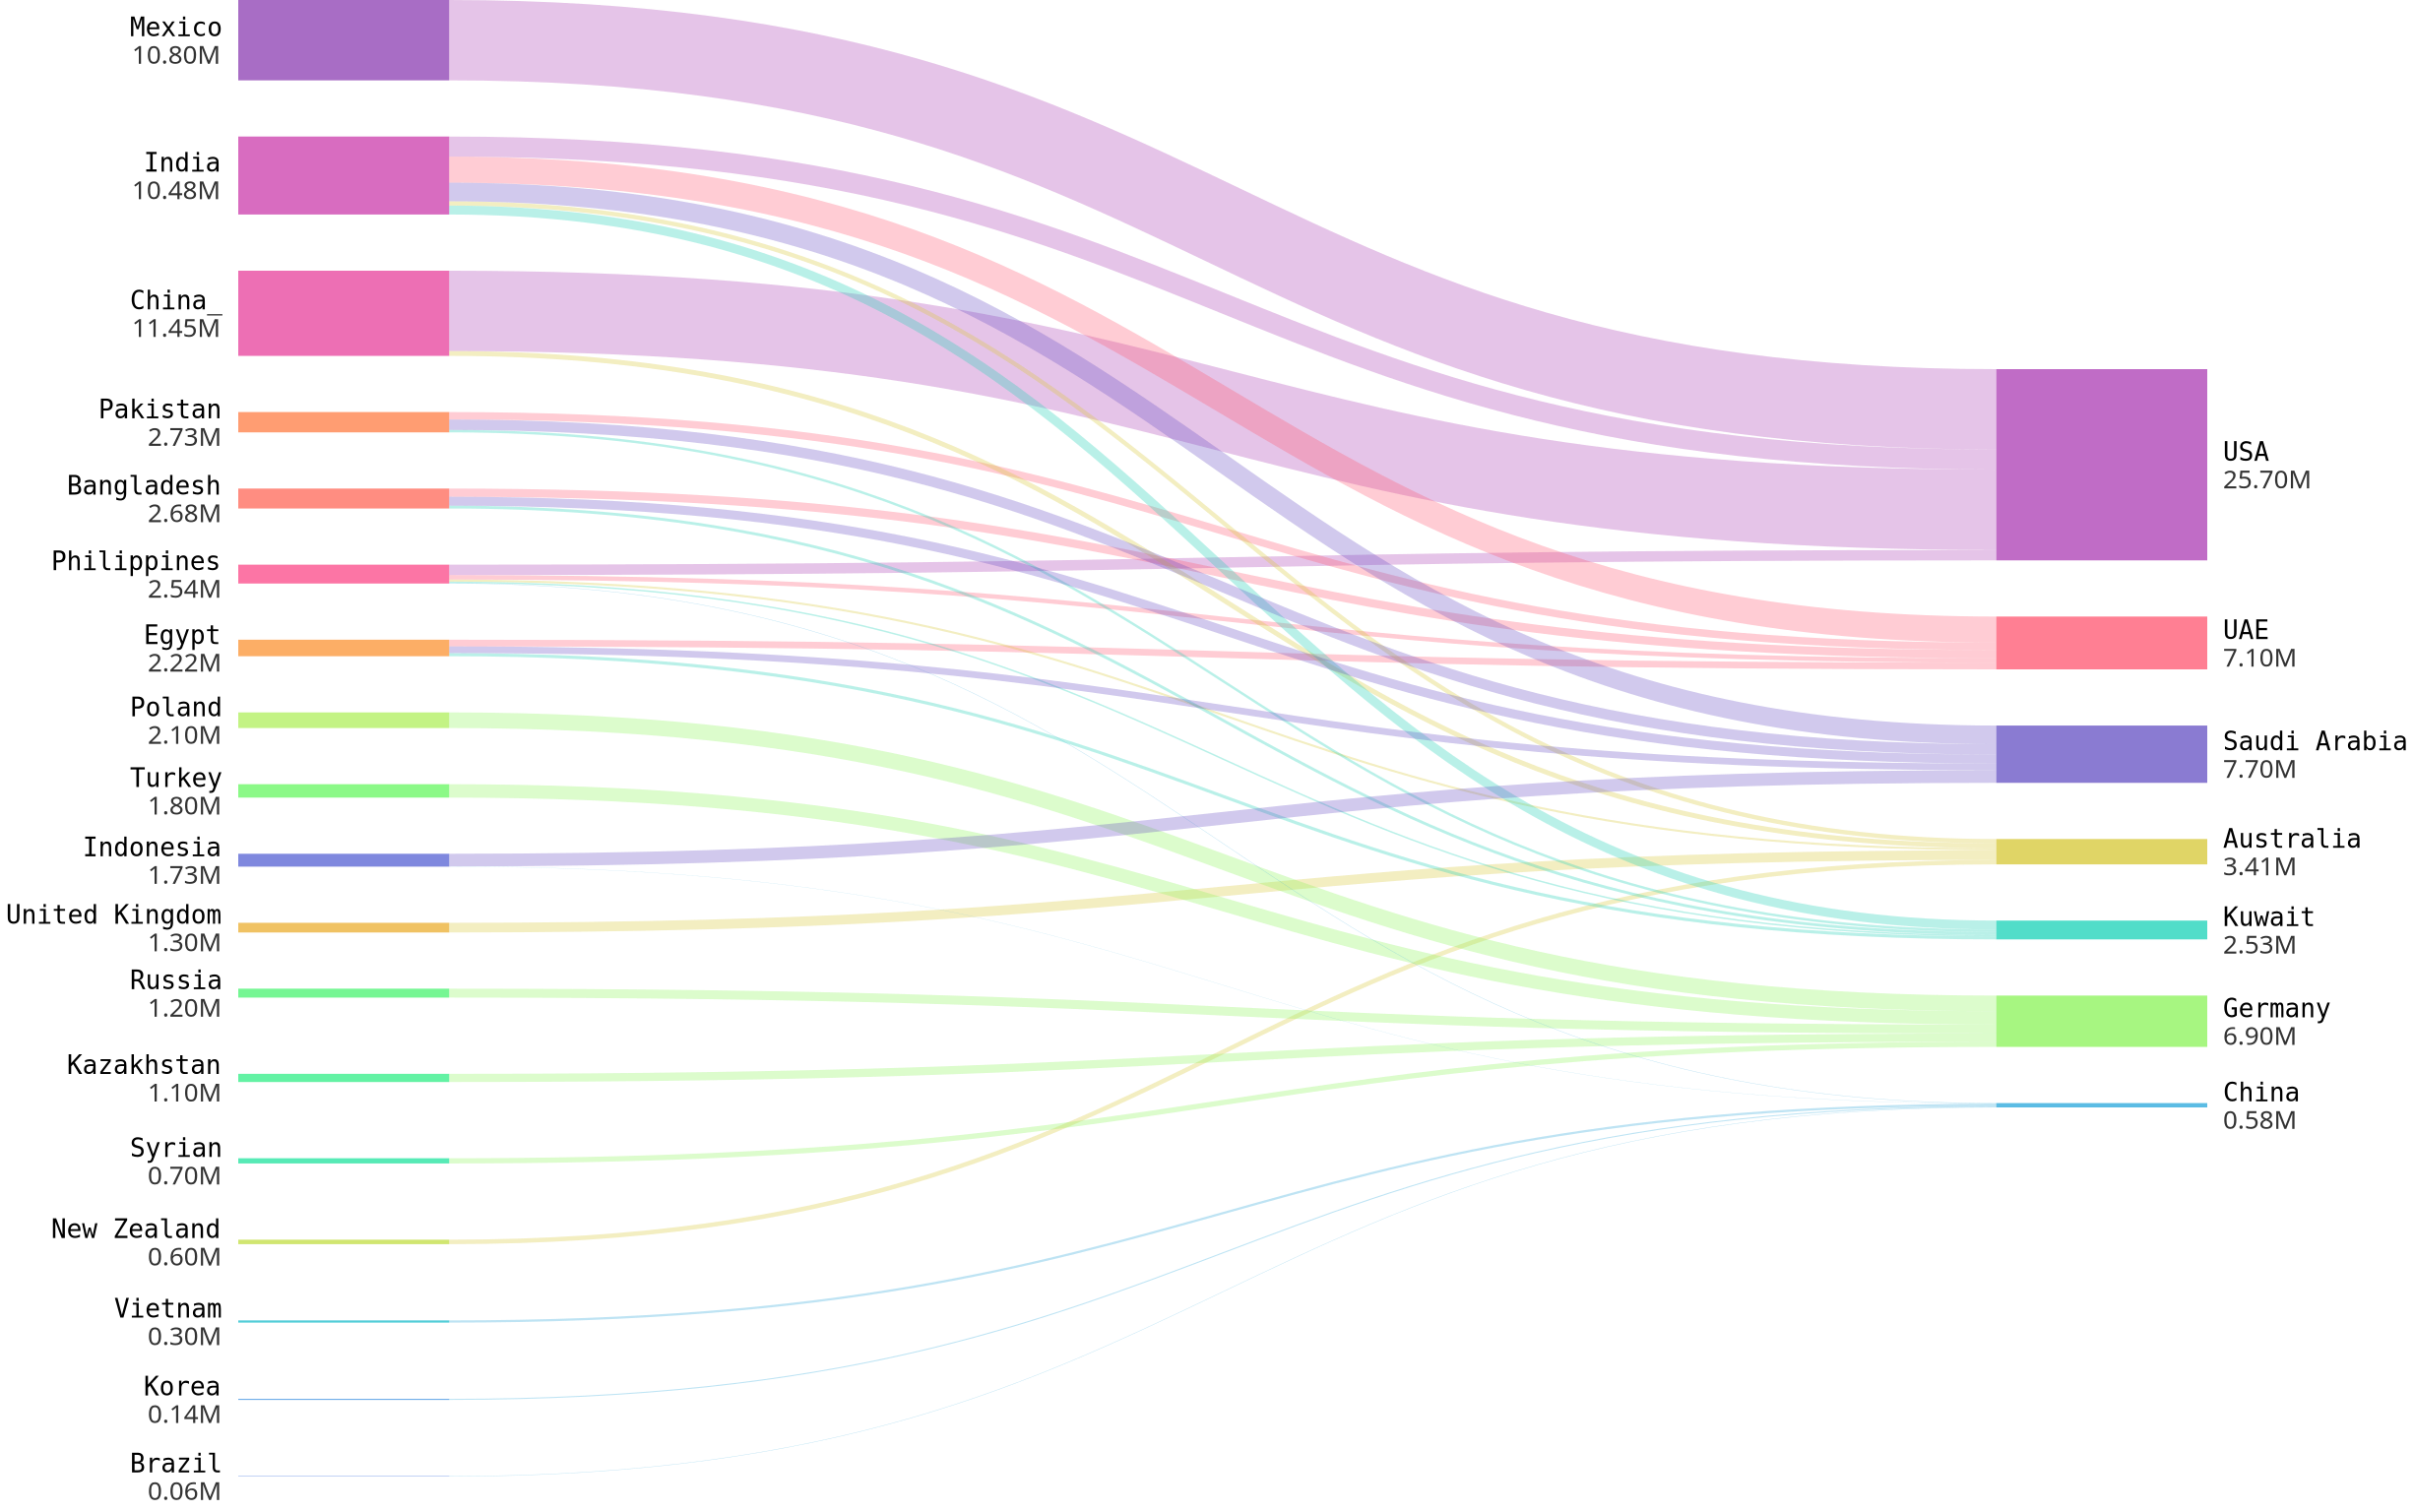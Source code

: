 {
    "$schema": "https://vega.github.io/schema/vega/v5.json",
    "description": "Sankey Chart by David Bacci: https://www.linkedin.com/in/davbacci/",
    "width":1000,
    "height": 750,
    "background":"transparent",
    "signals": [
      {
        "name": "standardGap",
        "value": 14,
        "description": "Gap as a percentage of full domain"
      },
      {
        "name": "base",
        "value": "center",
        "description": "How to stack(center or zero)"
      }
    ],
    "data": [
      {
        "name": "input",
        "values": [
          {"category": "India","stack": 1,"sort": 2,"labels": "left"},
          {"category": "China_","stack": 1,"sort": 3,"labels": "left"},
          {"category": "Mexico","stack": 1,"sort": 1,"labels": "left"},
          {"category": "Philippines", "stack": 1, "sort": 6, "labels": "left"},
          {"category": "Bangladesh", "stack": 1, "sort": 5, "labels": "left"},
          {"category": "Pakistan", "stack": 1, "sort": 4, "labels": "left"},
          {"category": "El Salvador", "stack": 1, "sort": 1, "labels": "left"},
          {"category": "Egypt","stack": 1,"sort": 7,"labels": "left"},
          {"category": "United Kingdom", "stack": 1, "sort": 11, "labels": "left"},
          {"category": "New Zealand", "stack": 1, "sort": 15, "labels": "left","gap":5},
          {"category": "Poland", "stack": 1, "sort": 8, "labels": "left"},
          {"category": "Turkey", "stack": 1, "sort": 9, "labels": "left"},
          {"category": "Russia", "stack": 1, "sort": 12, "labels": "left"},
          {"category": "Kazakhstan", "stack": 1, "sort": 13, "labels": "left","gap":5},
          {"category": "Syrian", "stack": 1, "sort": 14, "labels": "left","gap":5},
          {"category": "Vietnam", "stack": 1, "sort": 16, "labels": "left","gap":5},
          {"category": "Korea", "stack": 1, "sort": 17, "labels": "left","gap":5},
          {"category": "Brazil", "stack": 1, "sort": 18, "labels": "left","gap":5},
          {"category": "Indonesia", "stack": 1, "sort": 10, "labels": "left"},
          {"category": "USA", "stack": 2, "sort": 1},
          {"category": "UAE", "stack": 2, "sort": 2},
          {"category": "Australia", "stack": 2, "sort": 3},
          {"category": "Kuwait", "stack": 2, "sort": 4},
          {"category": "Germany", "stack": 2, "sort": 5},
          {"category": "China", "stack": 2, "sort": 6},
          {"category": "Saudi Arabia", "stack": 2, "sort": 3},




          {"source": "Mexico", "destination": "USA", "value": 10.8},
          {"source": "India", "destination": "USA", "value": 2.7},
          {"source": "China_", "destination": "USA", "value": 10.8},
          {"source": "Philippines", "destination": "USA", "value": 1.4},
          {"source": "India", "destination": "UAE", "value": 3.5},
          {"source": "Bangladesh", "destination": "UAE", "value": 1.1},
          {"source": "Pakistan", "destination": "UAE", "value": 1},
          {"source": "Egypt", "destination": "UAE", "value": 0.9},
          {"source": "Philippines", "destination": "UAE", "value": 0.6},
          {"source": "United Kingdom", "destination": "Australia", "value": 1.3},
          {"source": "China_", "destination": "Australia", "value": 0.65},
          {"source": "New Zealand", "destination": "Australia", "value": 0.6},
          {"source": "India", "destination": "Australia", "value": 0.58},
          {"source": "Philippines", "destination": "Australia", "value": 0.28},
          {"source": "Poland", "destination": "Germany", "value": 2.1},
          {"source": "Turkey", "destination": "Germany", "value": 1.8},
          {"source": "Russia", "destination": "Germany", "value": 1.2},
          {"source": "Kazakhstan", "destination": "Germany", "value": 1.1},
          {"source": "Syrian", "destination": "Germany", "value": 0.7},
          {"source": "India", "destination": "Kuwait", "value": 1.2},
          {"source": "Egypt", "destination": "Kuwait", "value": 0.42},
          {"source": "Bangladesh", "destination": "Kuwait", "value": 0.38},
          {"source": "Pakistan", "destination": "Kuwait", "value": 0.33},
          {"source": "Philippines", "destination": "Kuwait", "value": 0.20},
          {"source": "Vietnam", "destination": "China", "value": 0.3},
          {"source": "Korea", "destination": "China", "value": 0.14},
          {"source": "Brazil", "destination": "China", "value": 0.057},
          {"source": "Philippines", "destination": "China", "value": 0.056},
          {"source": "Indonesia", "destination": "China", "value": 0.03},
          {"source": "India", "destination": "Saudi Arabia", "value": 2.5},
          {"source": "Indonesia", "destination": "Saudi Arabia", "value": 1.7},
          {"source": "Pakistan", "destination": "Saudi Arabia", "value": 1.4},
          {"source": "Bangladesh", "destination": "Saudi Arabia", "value": 1.2},
          {"source": "Egypt", "destination": "Saudi Arabia", "value": 0.9}
        ]
      },
      {
        "name": "stacks",
        "source": "input",
        "transform": [
          {"type": "filter", "expr": "datum.source != null"},
          {"type": "formula", "as": "end", "expr": "['source','destination']"},
          {
            "type": "formula",
            "as": "name",
            "expr": "[ datum.source,datum.destination]"
          },
          {"type": "project", "fields": ["end", "name", "value"]},
          {"type": "flatten", "fields": ["end", "name"]},
          {
            "type": "lookup",
            "from": "input",
            "key": "category",
            "values": ["stack", "sort", "gap", "labels"],
            "fields": ["name"],
            "as": ["stack", "sort", "gap", "labels"]
          },
          {
            "type": "aggregate",
            "fields": ["value", "stack", "sort", "gap", "labels"],
            "groupby": ["end", "name"],
            "ops": ["sum", "max", "max", "max", "max"],
            "as": ["value", "stack", "sort", "gap", "labels"]
          },
          {
            "type": "aggregate",
            "fields": ["value", "stack", "sort", "gap", "labels"],
            "groupby": ["name"],
            "ops": ["max", "max", "max", "max", "max"],
            "as": ["value", "stack", "sort", "gap", "labels"]
          },
          {"type": "formula", "as": "gap", "expr": "datum.gap?datum.gap:0"}
        ]
      },
      {
        "name": "maxValue",
        "source": ["stacks"],
        "transform": [
          {
            "type": "aggregate",
            "fields": ["value"],
            "groupby": ["stack"],
            "ops": ["sum"],
            "as": ["value"]
          },
          {
            "type": "aggregate",
            "fields": ["value"],
            "ops": ["max"],
            "as": ["value"]
          }
        ]
      },
      {
        "name": "plottedStacks",
        "source": ["stacks"],
        "transform": [
          {
            "type": "formula",
            "as": "spacer",
            "expr": " (data('maxValue')[0].value/100)*(standardGap+datum.gap)"
          },
          {"type": "formula", "as": "type", "expr": "['data','spacer']"},
          {
            "type": "formula",
            "as": "spacedValue",
            "expr": "[datum.value,datum.spacer]"
          },
          {"type": "flatten", "fields": ["type", "spacedValue"]},
          {
            "type": "stack",
            "groupby": ["stack"],
            "sort": {"field": "sort", "order": "descending"},
            "field": "spacedValue",
            "offset": {"signal": "base"}
          },
          {"type": "formula", "expr": "((datum.value)/2)+datum.y0", "as": "yc"}
        ]
      },
      {
        "name": "finalTable",
        "source": ["plottedStacks"],
        "transform": [{"type": "filter", "expr": "datum.type == 'data'"}]
      },
      {
        "name": "linkTable",
        "source": ["input"],
        "transform": [
          {"type": "filter", "expr": "datum.source != null"},
          {
            "type": "lookup",
            "from": "finalTable",
            "key": "name",
            "values": ["y0", "y1", "stack", "sort"],
            "fields": ["source"],
            "as": ["sourceStacky0", "sourceStacky1", "sourceStack", "sourceSort"]
          },
          {
            "type": "lookup",
            "from": "finalTable",
            "key": "name",
            "values": ["y0", "y1", "stack", "sort"],
            "fields": ["destination"],
            "as": [
              "destinationStacky0",
              "destinationStacky1",
              "destinationStack",
              "destinationSort"
            ]
          },
          {
            "type": "stack",
            "groupby": ["source"],
            "sort": {"field": "destinationSort", "order": "descending"},
            "field": "value",
            "offset": "zero",
            "as": ["syi0", "syi1"]
          },
          {
            "type": "formula",
            "expr": "datum.syi0+datum.sourceStacky0",
            "as": "sy0"
          },
          {"type": "formula", "expr": "datum.sy0+datum.value", "as": "sy1"},
          {
            "type": "stack",
            "groupby": ["destination"],
            "sort": {"field": "sourceSort", "order": "descending"},
            "field": "value",
            "offset": "zero",
            "as": ["dyi0", "dyi1"]
          },
          {
            "type": "formula",
            "expr": "datum.dyi0+datum.destinationStacky0",
            "as": "dy0"
          },
          {"type": "formula", "expr": "datum.dy0+datum.value", "as": "dy1"},
          {"type": "formula", "expr": "((datum.value)/2)+datum.sy0", "as": "syc"},
          {"type": "formula", "expr": "((datum.value)/2)+datum.dy0", "as": "dyc"},
          {
            "type": "linkpath",
            "orient": "horizontal",
            "shape": "diagonal",
            "sourceY": {"expr": "scale('y', datum.syc)"},
            "sourceX": {
              "expr": "scale('x', toNumber(  datum.sourceStack))+ bandwidth('x')"
            },
            "targetY": {"expr": "scale('y', datum.dyc)"},
            "targetX": {"expr": "scale('x', datum.destinationStack)"}
          },
          {
            "type": "formula",
            "expr": "range('y')[0]-scale('y', datum.value)",
            "as": "strokeWidth"
          }
        ]
      }
    ],
    "scales": [
      {
        "name": "x",
        "type": "band",
        "range": "width",
        "domain": {"data": "finalTable", "field": "stack"},
        "paddingInner": 0.88
      },
      {
        "name": "y",
        "type": "linear",
        "range": "height",
        "domain": {"data": "finalTable", "field": "y1"},
        "reverse": false
      },
      {
        "name": "color",
        "type": "ordinal",
        "range": {"scheme": "rainbow"},
        "domain": {"data": "stacks", "field": "name"}
      }
    ],
    "marks": [
      {
        "type": "rect",
        "from": {"data": "finalTable"},
        "encode": {
          "update": {
            "x": {"scale": "x", "field": "stack"},
            "width": {"scale": "x", "band": 1},
            "y": {"scale": "y", "field": "y0"},
            "y2": {"scale": "y", "field": "y1"},
            "fill": {"scale": "color", "field": "name"},
            "fillOpacity": {"value": 0.75},
            "strokeWidth": {"value": 0},
            "stroke": {"scale": "color", "field": "name"}
          },
          "hover": {
            "tooltip": {
              "signal": "{'Name':datum.name, 'People':format(datum.value,'.1f') + 'M'}"
            },
            "fillOpacity": {"value": 1},
            "font": {"value": "Consolas"}
          }
        }
      },
      {
        "type": "path",
        "name": "links",
        "from": {"data": "linkTable"},
        "clip": true,
        "encode": {
          "update": {
            "strokeWidth": {"field": "strokeWidth"},
            "path": {"field": "path"},
            "strokeOpacity": {"signal": "0.3"},
            "stroke": {"field": "destination", "scale": "color"}
          },
          "hover": {
            "strokeOpacity": {"value": 1},
            "tooltip": {
              "signal": "{'Origin':datum.source,'Destination':datum.destination, 'People':format(datum.value, '.1f') + 'M'}"
            }
          }
        }
      },
      {
        "type": "group",
        "name": "labelText",
        "zindex": 1,
        "from": {
          "facet": {
            "data": "finalTable",
            "name": "labelFacet",
            "groupby": ["name", "stack", "yc", "value", "labels"]
          }
        },
        "clip": false,
        "encode": {
          "update": {
            "strokeWidth": {"value": 1},
            "stroke": {"value": "red"},
            "x": {
              "signal": "datum.labels=='left'?scale('x', datum.stack)-8 : scale('x', datum.stack) + (bandwidth('x')) +8"
            },
            "yc": {"scale": "y", "signal": "datum.yc"},
            "width": {"signal": "0"},
            "height": {"signal": "0"},
            "fillOpacity": {"signal": "0.1"}
          }
        },
        "marks": [
          {
            "type": "text",
            "name": "heading",
            "from": {"data": "labelFacet"},
            "encode": {
              "update": {
                "x": {"value": 0},
                "y": {"value": -2},
                "text": {"field": "name"},
                "align": {"signal": "datum.labels=='left'?'right':'left'"},
                "fontWeight": {"value": "normal"},
                "fill": {"value": "black"},
                "font": {"value": "Consolas"}
              }
            }
          },
          {
            "type": "text",
            "name": "amount",
            "from": {"data": "labelFacet"},
            "encode": {
              "update": {
                "x": {"value": 0},
                "y": {"value": 12},
                "text": {"signal": " format(datum.value,'.2f')+ 'M'"},
                "align": {"signal": "datum.labels=='left'?'right':'left'"}
              }
            }
          }
        ]
      },
      {
        "type": "rect",
        "from": {"data": "labelText"},
        "encode": {
          "update": {
            "x": {"field": "bounds.x1", "offset": -2},
            "x2": {"field": "bounds.x2", "offset": 2},
            "y": {"field": "bounds.y1", "offset": -2},
            "y2": {"field": "bounds.y2", "offset": 2},
            "fill": {"value": "transparent"},
            "opacity": {"value": 0.8},
            "cornerRadius": {"value": 4}
          }
        }
      }
    ],
    "config": {
      "view": {"stroke": "transparent"},
      "text": {"fontSize": 13, "fill": "#333333"}
    }
  }